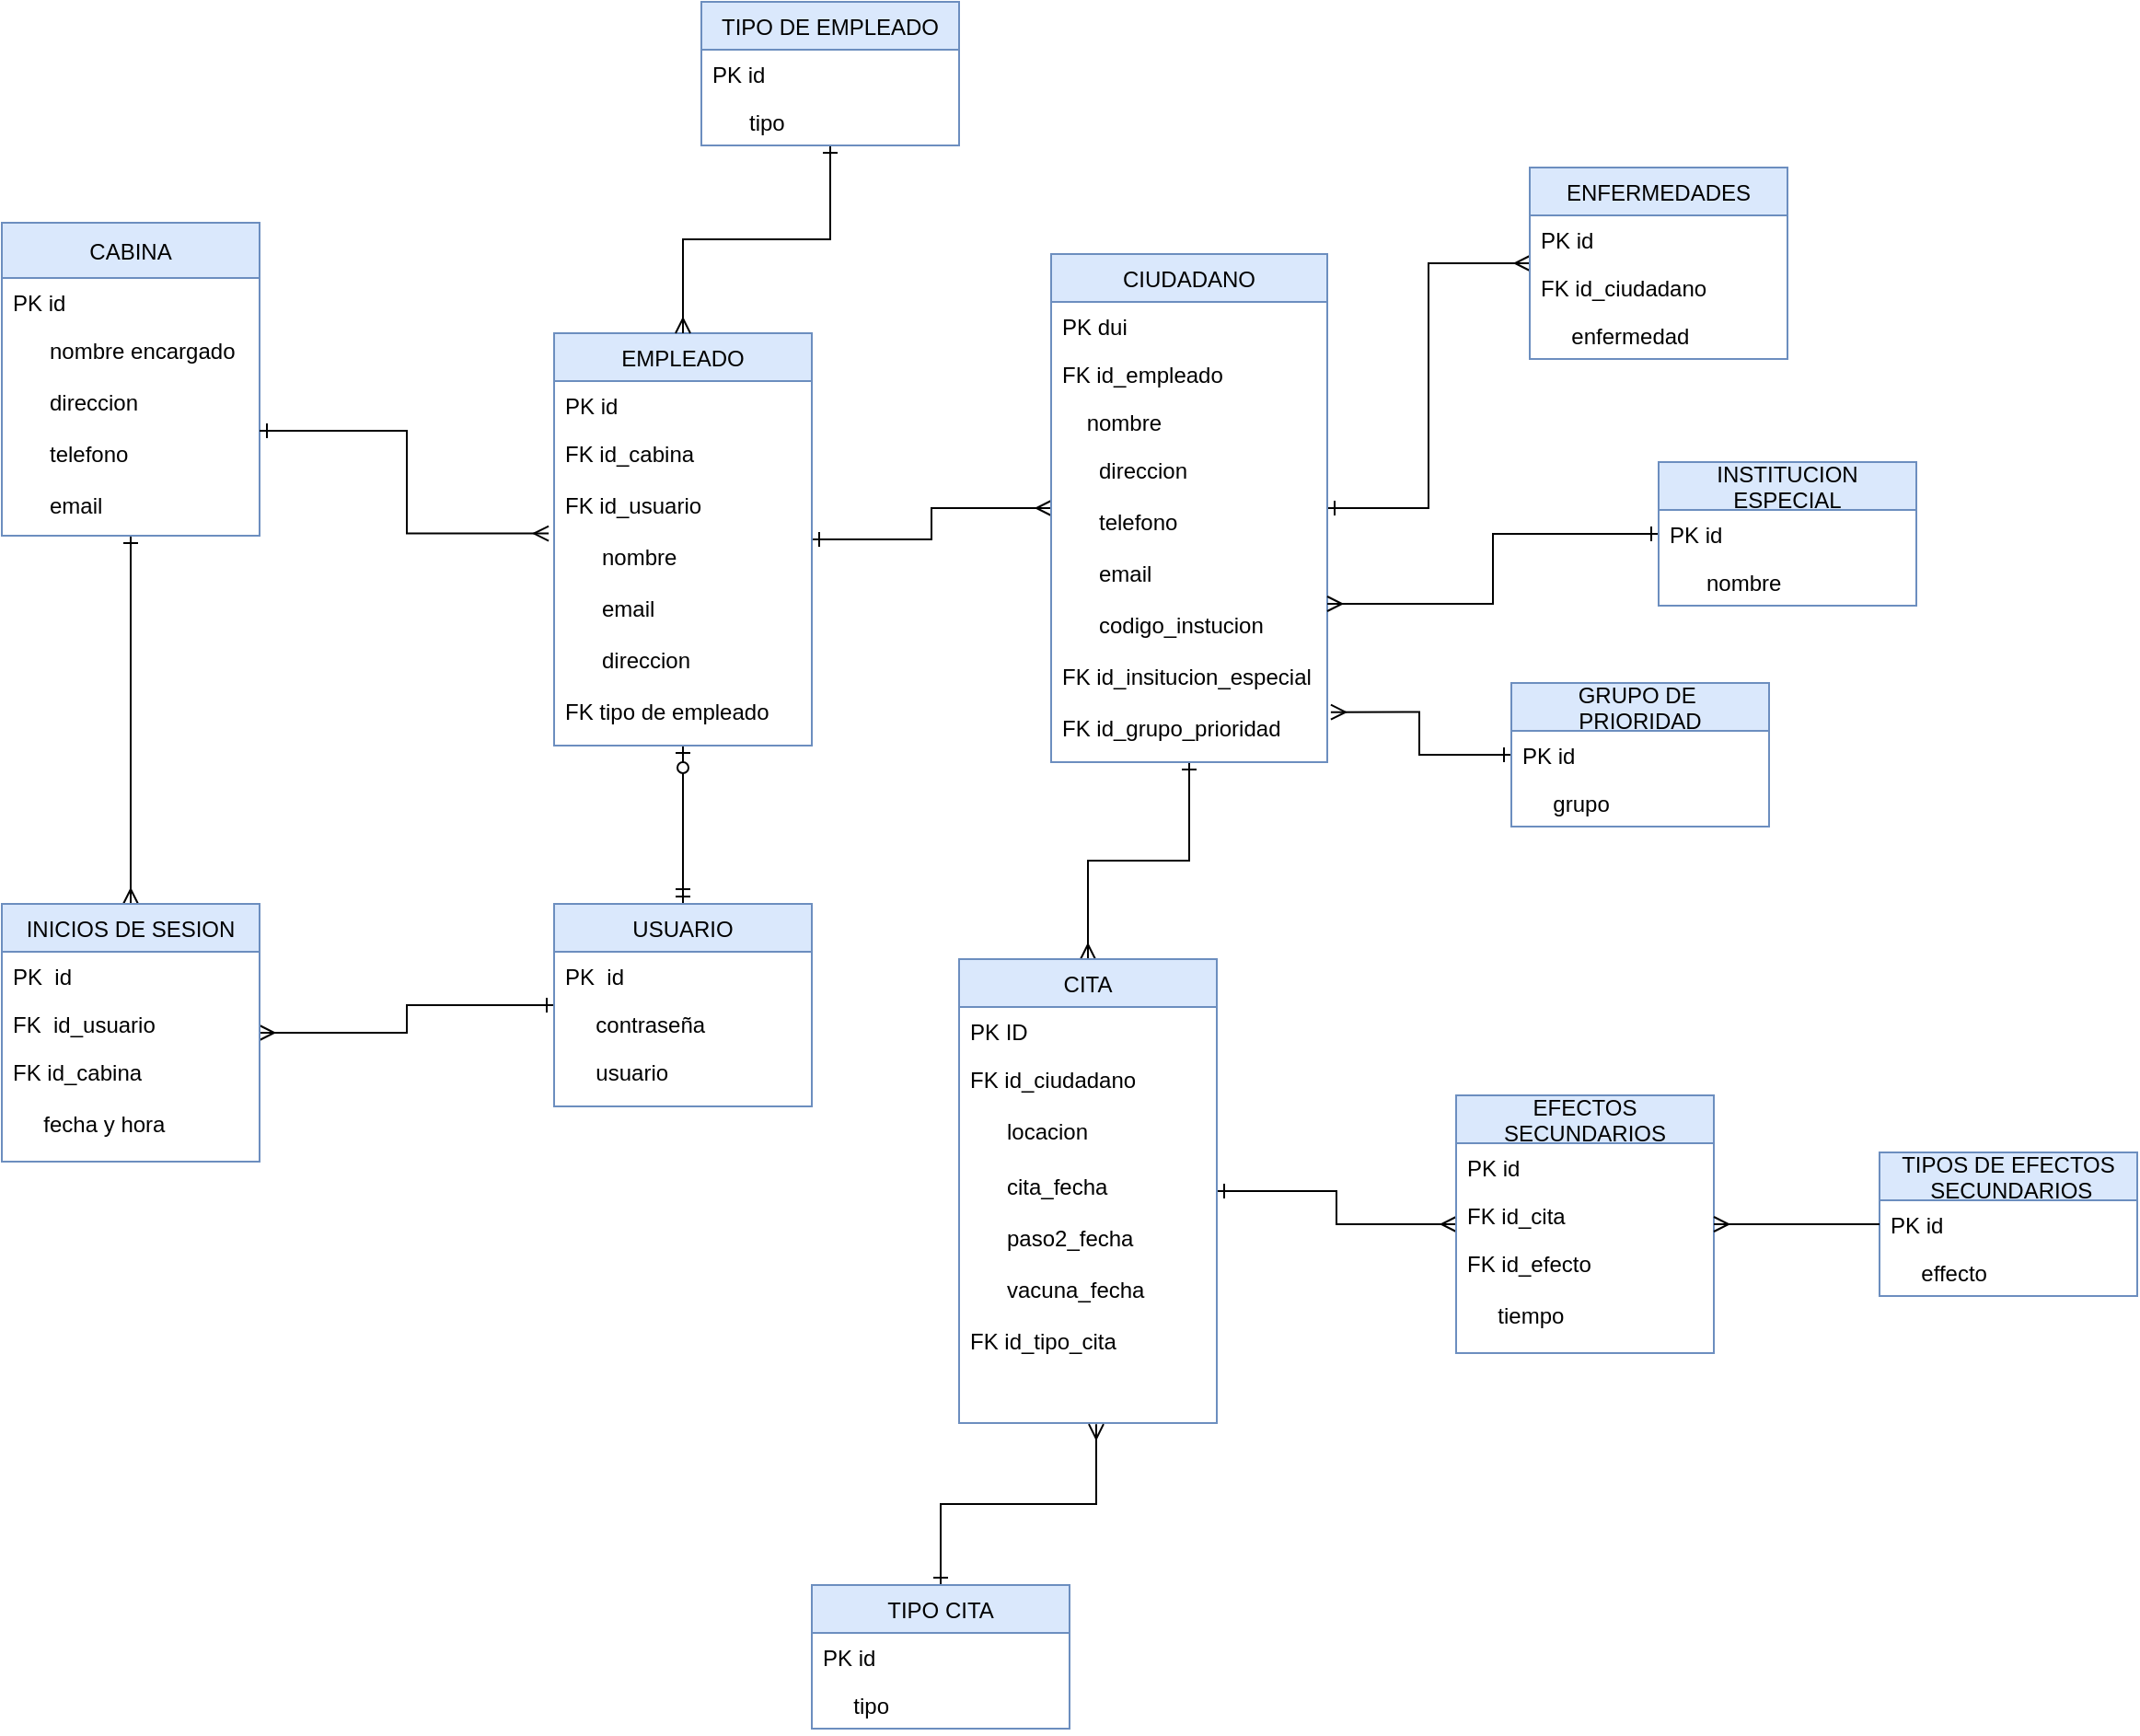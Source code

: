 <mxfile version="14.8.2" type="device"><diagram id="vft-TGcvYifocsDjNn9N" name="Page-1"><mxGraphModel dx="868" dy="1619" grid="1" gridSize="10" guides="1" tooltips="1" connect="1" arrows="1" fold="1" page="1" pageScale="1" pageWidth="827" pageHeight="1169" math="0" shadow="0"><root><mxCell id="0"/><mxCell id="1" parent="0"/><mxCell id="hWnqum1ooopdbffJmbuA-13" style="edgeStyle=orthogonalEdgeStyle;rounded=0;orthogonalLoop=1;jettySize=auto;html=1;entryX=0.5;entryY=0;entryDx=0;entryDy=0;fontColor=#000000;startArrow=ERone;startFill=0;endArrow=ERmany;endFill=0;" parent="1" source="ZFXxuJkuyTmmBfgGB5lG-1" target="IjbTSmRf4Wlg_GDGKafd-1" edge="1"><mxGeometry relative="1" as="geometry"><mxPoint x="370" y="477" as="targetPoint"/></mxGeometry></mxCell><mxCell id="ZFXxuJkuyTmmBfgGB5lG-1" value="CABINA" style="swimlane;fontStyle=0;childLayout=stackLayout;horizontal=1;startSize=30;fillColor=#dae8fc;horizontalStack=0;resizeParent=1;resizeParentMax=0;resizeLast=0;collapsible=1;marginBottom=0;strokeColor=#6c8ebf;" parent="1" vertex="1"><mxGeometry x="300" y="110" width="140" height="170" as="geometry"><mxRectangle x="140" y="130" width="70" height="26" as="alternateBounds"/></mxGeometry></mxCell><mxCell id="ZFXxuJkuyTmmBfgGB5lG-2" value="PK id" style="text;strokeColor=none;fillColor=none;align=left;verticalAlign=top;spacingLeft=4;spacingRight=4;overflow=hidden;rotatable=0;points=[[0,0.5],[1,0.5]];portConstraint=eastwest;labelBackgroundColor=none;fontStyle=0" parent="ZFXxuJkuyTmmBfgGB5lG-1" vertex="1"><mxGeometry y="30" width="140" height="26" as="geometry"/></mxCell><mxCell id="ZFXxuJkuyTmmBfgGB5lG-4" value="      nombre encargado&#10;&#10;      direccion&#10;&#10;      telefono&#10;&#10;      email&#10;&#10;&#10;" style="text;strokeColor=none;fillColor=none;align=left;verticalAlign=top;spacingLeft=4;spacingRight=4;overflow=hidden;rotatable=0;points=[[0,0.5],[1,0.5]];portConstraint=eastwest;" parent="ZFXxuJkuyTmmBfgGB5lG-1" vertex="1"><mxGeometry y="56" width="140" height="114" as="geometry"/></mxCell><mxCell id="hWnqum1ooopdbffJmbuA-3" style="edgeStyle=orthogonalEdgeStyle;rounded=0;orthogonalLoop=1;jettySize=auto;html=1;startArrow=ERone;startFill=0;endArrow=ERmany;endFill=0;entryX=0;entryY=0.5;entryDx=0;entryDy=0;" parent="1" source="ZFXxuJkuyTmmBfgGB5lG-5" target="ZFXxuJkuyTmmBfgGB5lG-9" edge="1"><mxGeometry relative="1" as="geometry"><mxPoint x="1020" y="130" as="targetPoint"/></mxGeometry></mxCell><mxCell id="LMuRYbtlPkAzUhbYc0_V-6" style="edgeStyle=orthogonalEdgeStyle;rounded=0;orthogonalLoop=1;jettySize=auto;html=1;entryX=0.5;entryY=0;entryDx=0;entryDy=0;startArrow=ERzeroToOne;startFill=1;endArrow=ERmandOne;endFill=0;" parent="1" source="ZFXxuJkuyTmmBfgGB5lG-5" target="ZFXxuJkuyTmmBfgGB5lG-17" edge="1"><mxGeometry relative="1" as="geometry"/></mxCell><mxCell id="ZFXxuJkuyTmmBfgGB5lG-5" value="EMPLEADO" style="swimlane;fontStyle=0;childLayout=stackLayout;horizontal=1;startSize=26;fillColor=#dae8fc;horizontalStack=0;resizeParent=1;resizeParentMax=0;resizeLast=0;collapsible=1;marginBottom=0;strokeColor=#6c8ebf;" parent="1" vertex="1"><mxGeometry x="600" y="170" width="140" height="224" as="geometry"/></mxCell><mxCell id="ZFXxuJkuyTmmBfgGB5lG-6" value="PK id" style="text;strokeColor=none;fillColor=none;align=left;verticalAlign=top;spacingLeft=4;spacingRight=4;overflow=hidden;rotatable=0;points=[[0,0.5],[1,0.5]];portConstraint=eastwest;fontStyle=0;" parent="ZFXxuJkuyTmmBfgGB5lG-5" vertex="1"><mxGeometry y="26" width="140" height="26" as="geometry"/></mxCell><mxCell id="ZFXxuJkuyTmmBfgGB5lG-7" value="FK id_cabina&#10;&#10;FK id_usuario&#10;&#10;      nombre&#10;&#10;      email&#10;&#10;      direccion&#10;&#10;FK tipo de empleado&#10;" style="text;strokeColor=none;fillColor=none;align=left;verticalAlign=top;spacingLeft=4;spacingRight=4;overflow=hidden;rotatable=0;points=[[0,0.5],[1,0.5]];portConstraint=eastwest;" parent="ZFXxuJkuyTmmBfgGB5lG-5" vertex="1"><mxGeometry y="52" width="140" height="172" as="geometry"/></mxCell><mxCell id="hWnqum1ooopdbffJmbuA-21" style="edgeStyle=orthogonalEdgeStyle;rounded=0;orthogonalLoop=1;jettySize=auto;html=1;entryX=0.5;entryY=0;entryDx=0;entryDy=0;fontColor=#000000;startArrow=ERone;startFill=0;endArrow=ERmany;endFill=0;" parent="1" source="ZFXxuJkuyTmmBfgGB5lG-9" target="ZFXxuJkuyTmmBfgGB5lG-13" edge="1"><mxGeometry relative="1" as="geometry"/></mxCell><mxCell id="AHOeI2qJWnrmnzJPubKU-26" style="edgeStyle=orthogonalEdgeStyle;rounded=0;orthogonalLoop=1;jettySize=auto;html=1;startArrow=ERone;startFill=0;endArrow=ERmany;endFill=0;" parent="1" source="ZFXxuJkuyTmmBfgGB5lG-9" target="AHOeI2qJWnrmnzJPubKU-16" edge="1"><mxGeometry relative="1" as="geometry"/></mxCell><mxCell id="ZFXxuJkuyTmmBfgGB5lG-9" value="CIUDADANO" style="swimlane;fontStyle=0;childLayout=stackLayout;horizontal=1;startSize=26;fillColor=#dae8fc;horizontalStack=0;resizeParent=1;resizeParentMax=0;resizeLast=0;collapsible=1;marginBottom=0;strokeColor=#6c8ebf;" parent="1" vertex="1"><mxGeometry x="870" y="127" width="150" height="276" as="geometry"/></mxCell><mxCell id="ZFXxuJkuyTmmBfgGB5lG-10" value="PK dui" style="text;strokeColor=none;fillColor=none;align=left;verticalAlign=top;spacingLeft=4;spacingRight=4;overflow=hidden;rotatable=0;points=[[0,0.5],[1,0.5]];portConstraint=eastwest;fontStyle=0" parent="ZFXxuJkuyTmmBfgGB5lG-9" vertex="1"><mxGeometry y="26" width="150" height="26" as="geometry"/></mxCell><mxCell id="hWnqum1ooopdbffJmbuA-5" value="FK id_empleado" style="text;strokeColor=none;fillColor=none;align=left;verticalAlign=top;spacingLeft=4;spacingRight=4;overflow=hidden;rotatable=0;points=[[0,0.5],[1,0.5]];portConstraint=eastwest;fontStyle=0" parent="ZFXxuJkuyTmmBfgGB5lG-9" vertex="1"><mxGeometry y="52" width="150" height="26" as="geometry"/></mxCell><mxCell id="ZFXxuJkuyTmmBfgGB5lG-11" value="      nombre" style="text;strokeColor=none;fillColor=none;align=left;verticalAlign=top;spacingLeft=4;spacingRight=4;overflow=hidden;rotatable=0;points=[[0,0.5],[1,0.5]];portConstraint=eastwest;" parent="ZFXxuJkuyTmmBfgGB5lG-9" vertex="1"><mxGeometry y="78" width="150" height="26" as="geometry"/></mxCell><mxCell id="ZFXxuJkuyTmmBfgGB5lG-12" value="      direccion&#10;&#10;      telefono&#10;&#10;      email &#10;&#10;      codigo_instucion     &#10;    &#10;FK id_insitucion_especial&#10;&#10;FK id_grupo_prioridad " style="text;strokeColor=none;fillColor=none;align=left;verticalAlign=top;spacingLeft=4;spacingRight=4;overflow=hidden;rotatable=0;points=[[0,0.5],[1,0.5]];portConstraint=eastwest;fontStyle=0" parent="ZFXxuJkuyTmmBfgGB5lG-9" vertex="1"><mxGeometry y="104" width="150" height="172" as="geometry"/></mxCell><mxCell id="AHOeI2qJWnrmnzJPubKU-31" style="edgeStyle=orthogonalEdgeStyle;rounded=0;orthogonalLoop=1;jettySize=auto;html=1;startArrow=ERone;startFill=0;endArrow=ERmany;endFill=0;" parent="1" source="ZFXxuJkuyTmmBfgGB5lG-13" target="AHOeI2qJWnrmnzJPubKU-27" edge="1"><mxGeometry relative="1" as="geometry"/></mxCell><mxCell id="ZFXxuJkuyTmmBfgGB5lG-13" value="CITA" style="swimlane;fontStyle=0;childLayout=stackLayout;horizontal=1;startSize=26;fillColor=#dae8fc;horizontalStack=0;resizeParent=1;resizeParentMax=0;resizeLast=0;collapsible=1;marginBottom=0;strokeColor=#6c8ebf;" parent="1" vertex="1"><mxGeometry x="820" y="510" width="140" height="252" as="geometry"/></mxCell><mxCell id="ZFXxuJkuyTmmBfgGB5lG-14" value="PK ID" style="text;strokeColor=none;fillColor=none;align=left;verticalAlign=top;spacingLeft=4;spacingRight=4;overflow=hidden;rotatable=0;points=[[0,0.5],[1,0.5]];portConstraint=eastwest;fontStyle=0" parent="ZFXxuJkuyTmmBfgGB5lG-13" vertex="1"><mxGeometry y="26" width="140" height="26" as="geometry"/></mxCell><mxCell id="ZFXxuJkuyTmmBfgGB5lG-15" value="FK id_ciudadano&#10;&#10;      locacion" style="text;strokeColor=none;fillColor=none;align=left;verticalAlign=top;spacingLeft=4;spacingRight=4;overflow=hidden;rotatable=0;points=[[0,0.5],[1,0.5]];portConstraint=eastwest;" parent="ZFXxuJkuyTmmBfgGB5lG-13" vertex="1"><mxGeometry y="52" width="140" height="58" as="geometry"/></mxCell><mxCell id="ZFXxuJkuyTmmBfgGB5lG-16" value="      cita_fecha&#10;&#10;      paso2_fecha&#10;&#10;      vacuna_fecha&#10;&#10;FK id_tipo_cita" style="text;strokeColor=none;fillColor=none;align=left;verticalAlign=top;spacingLeft=4;spacingRight=4;overflow=hidden;rotatable=0;points=[[0,0.5],[1,0.5]];portConstraint=eastwest;fontStyle=0" parent="ZFXxuJkuyTmmBfgGB5lG-13" vertex="1"><mxGeometry y="110" width="140" height="142" as="geometry"/></mxCell><mxCell id="hWnqum1ooopdbffJmbuA-14" style="edgeStyle=orthogonalEdgeStyle;rounded=0;orthogonalLoop=1;jettySize=auto;html=1;fontColor=#000000;startArrow=ERone;startFill=0;endArrow=ERmany;endFill=0;" parent="1" source="ZFXxuJkuyTmmBfgGB5lG-17" target="IjbTSmRf4Wlg_GDGKafd-1" edge="1"><mxGeometry relative="1" as="geometry"><mxPoint x="450" y="535" as="targetPoint"/></mxGeometry></mxCell><mxCell id="ZFXxuJkuyTmmBfgGB5lG-17" value="USUARIO" style="swimlane;fontStyle=0;childLayout=stackLayout;horizontal=1;startSize=26;fillColor=#dae8fc;horizontalStack=0;resizeParent=1;resizeParentMax=0;resizeLast=0;collapsible=1;marginBottom=0;strokeColor=#6c8ebf;" parent="1" vertex="1"><mxGeometry x="600" y="480" width="140" height="110" as="geometry"><mxRectangle x="280" y="285" width="90" height="26" as="alternateBounds"/></mxGeometry></mxCell><mxCell id="ZFXxuJkuyTmmBfgGB5lG-18" value="PK  id" style="text;strokeColor=none;fillColor=none;align=left;verticalAlign=top;spacingLeft=4;spacingRight=4;overflow=hidden;rotatable=0;points=[[0,0.5],[1,0.5]];portConstraint=eastwest;fontStyle=0" parent="ZFXxuJkuyTmmBfgGB5lG-17" vertex="1"><mxGeometry y="26" width="140" height="26" as="geometry"/></mxCell><mxCell id="ZFXxuJkuyTmmBfgGB5lG-19" value="      contraseña" style="text;strokeColor=none;fillColor=none;align=left;verticalAlign=top;spacingLeft=4;spacingRight=4;overflow=hidden;rotatable=0;points=[[0,0.5],[1,0.5]];portConstraint=eastwest;" parent="ZFXxuJkuyTmmBfgGB5lG-17" vertex="1"><mxGeometry y="52" width="140" height="26" as="geometry"/></mxCell><mxCell id="ZFXxuJkuyTmmBfgGB5lG-20" value="      usuario&#10;" style="text;strokeColor=none;fillColor=none;align=left;verticalAlign=top;spacingLeft=4;spacingRight=4;overflow=hidden;rotatable=0;points=[[0,0.5],[1,0.5]];portConstraint=eastwest;fontStyle=0" parent="ZFXxuJkuyTmmBfgGB5lG-17" vertex="1"><mxGeometry y="78" width="140" height="32" as="geometry"/></mxCell><mxCell id="AHOeI2qJWnrmnzJPubKU-16" value="ENFERMEDADES" style="swimlane;fontStyle=0;childLayout=stackLayout;horizontal=1;startSize=26;fillColor=#dae8fc;horizontalStack=0;resizeParent=1;resizeParentMax=0;resizeLast=0;collapsible=1;marginBottom=0;strokeColor=#6c8ebf;" parent="1" vertex="1"><mxGeometry x="1130" y="80" width="140" height="104" as="geometry"/></mxCell><mxCell id="AHOeI2qJWnrmnzJPubKU-17" value="PK id" style="text;strokeColor=none;fillColor=none;align=left;verticalAlign=top;spacingLeft=4;spacingRight=4;overflow=hidden;rotatable=0;points=[[0,0.5],[1,0.5]];portConstraint=eastwest;fontStyle=0" parent="AHOeI2qJWnrmnzJPubKU-16" vertex="1"><mxGeometry y="26" width="140" height="26" as="geometry"/></mxCell><mxCell id="AHOeI2qJWnrmnzJPubKU-18" value="FK id_ciudadano" style="text;strokeColor=none;fillColor=none;align=left;verticalAlign=top;spacingLeft=4;spacingRight=4;overflow=hidden;rotatable=0;points=[[0,0.5],[1,0.5]];portConstraint=eastwest;fontStyle=0" parent="AHOeI2qJWnrmnzJPubKU-16" vertex="1"><mxGeometry y="52" width="140" height="26" as="geometry"/></mxCell><mxCell id="AHOeI2qJWnrmnzJPubKU-19" value="        enfermedad" style="text;strokeColor=none;fillColor=none;align=left;verticalAlign=top;spacingLeft=4;spacingRight=4;overflow=hidden;rotatable=0;points=[[0,0.5],[1,0.5]];portConstraint=eastwest;" parent="AHOeI2qJWnrmnzJPubKU-16" vertex="1"><mxGeometry y="78" width="140" height="26" as="geometry"/></mxCell><mxCell id="AHOeI2qJWnrmnzJPubKU-27" value="EFECTOS &#10;SECUNDARIOS" style="swimlane;fontStyle=0;childLayout=stackLayout;horizontal=1;startSize=26;fillColor=#dae8fc;horizontalStack=0;resizeParent=1;resizeParentMax=0;resizeLast=0;collapsible=1;marginBottom=0;strokeColor=#6c8ebf;" parent="1" vertex="1"><mxGeometry x="1090" y="584" width="140" height="140" as="geometry"/></mxCell><mxCell id="AHOeI2qJWnrmnzJPubKU-28" value="PK id" style="text;strokeColor=none;fillColor=none;align=left;verticalAlign=top;spacingLeft=4;spacingRight=4;overflow=hidden;rotatable=0;points=[[0,0.5],[1,0.5]];portConstraint=eastwest;fontStyle=0" parent="AHOeI2qJWnrmnzJPubKU-27" vertex="1"><mxGeometry y="26" width="140" height="26" as="geometry"/></mxCell><mxCell id="AHOeI2qJWnrmnzJPubKU-29" value="FK id_cita" style="text;strokeColor=none;fillColor=none;align=left;verticalAlign=top;spacingLeft=4;spacingRight=4;overflow=hidden;rotatable=0;points=[[0,0.5],[1,0.5]];portConstraint=eastwest;fontStyle=0" parent="AHOeI2qJWnrmnzJPubKU-27" vertex="1"><mxGeometry y="52" width="140" height="26" as="geometry"/></mxCell><mxCell id="AHOeI2qJWnrmnzJPubKU-30" value="FK id_efecto&#10;&#10;     tiempo&#10;" style="text;strokeColor=none;fillColor=none;align=left;verticalAlign=top;spacingLeft=4;spacingRight=4;overflow=hidden;rotatable=0;points=[[0,0.5],[1,0.5]];portConstraint=eastwest;" parent="AHOeI2qJWnrmnzJPubKU-27" vertex="1"><mxGeometry y="78" width="140" height="62" as="geometry"/></mxCell><mxCell id="AHOeI2qJWnrmnzJPubKU-36" style="edgeStyle=orthogonalEdgeStyle;rounded=0;orthogonalLoop=1;jettySize=auto;html=1;startArrow=ERone;startFill=0;endArrow=ERmany;endFill=0;" parent="1" source="AHOeI2qJWnrmnzJPubKU-32" target="ZFXxuJkuyTmmBfgGB5lG-12" edge="1"><mxGeometry relative="1" as="geometry"/></mxCell><mxCell id="AHOeI2qJWnrmnzJPubKU-32" value="INSTITUCION &#10;ESPECIAL" style="swimlane;fontStyle=0;childLayout=stackLayout;horizontal=1;startSize=26;fillColor=#dae8fc;horizontalStack=0;resizeParent=1;resizeParentMax=0;resizeLast=0;collapsible=1;marginBottom=0;strokeColor=#6c8ebf;" parent="1" vertex="1"><mxGeometry x="1200" y="240" width="140" height="78" as="geometry"/></mxCell><mxCell id="AHOeI2qJWnrmnzJPubKU-33" value="PK id" style="text;strokeColor=none;fillColor=none;align=left;verticalAlign=top;spacingLeft=4;spacingRight=4;overflow=hidden;rotatable=0;points=[[0,0.5],[1,0.5]];portConstraint=eastwest;fontStyle=0" parent="AHOeI2qJWnrmnzJPubKU-32" vertex="1"><mxGeometry y="26" width="140" height="26" as="geometry"/></mxCell><mxCell id="AHOeI2qJWnrmnzJPubKU-35" value="      nombre" style="text;strokeColor=none;fillColor=none;align=left;verticalAlign=top;spacingLeft=4;spacingRight=4;overflow=hidden;rotatable=0;points=[[0,0.5],[1,0.5]];portConstraint=eastwest;" parent="AHOeI2qJWnrmnzJPubKU-32" vertex="1"><mxGeometry y="52" width="140" height="26" as="geometry"/></mxCell><mxCell id="AHOeI2qJWnrmnzJPubKU-40" style="edgeStyle=orthogonalEdgeStyle;rounded=0;orthogonalLoop=1;jettySize=auto;html=1;entryX=1.013;entryY=0.842;entryDx=0;entryDy=0;entryPerimeter=0;startArrow=ERone;startFill=0;endArrow=ERmany;endFill=0;" parent="1" source="AHOeI2qJWnrmnzJPubKU-37" target="ZFXxuJkuyTmmBfgGB5lG-12" edge="1"><mxGeometry relative="1" as="geometry"/></mxCell><mxCell id="AHOeI2qJWnrmnzJPubKU-37" value="GRUPO DE &#10;PRIORIDAD" style="swimlane;fontStyle=0;childLayout=stackLayout;horizontal=1;startSize=26;fillColor=#dae8fc;horizontalStack=0;resizeParent=1;resizeParentMax=0;resizeLast=0;collapsible=1;marginBottom=0;strokeColor=#6c8ebf;" parent="1" vertex="1"><mxGeometry x="1120" y="360" width="140" height="78" as="geometry"/></mxCell><mxCell id="AHOeI2qJWnrmnzJPubKU-38" value="PK id" style="text;strokeColor=none;fillColor=none;align=left;verticalAlign=top;spacingLeft=4;spacingRight=4;overflow=hidden;rotatable=0;points=[[0,0.5],[1,0.5]];portConstraint=eastwest;fontStyle=0" parent="AHOeI2qJWnrmnzJPubKU-37" vertex="1"><mxGeometry y="26" width="140" height="26" as="geometry"/></mxCell><mxCell id="AHOeI2qJWnrmnzJPubKU-39" value="      grupo" style="text;strokeColor=none;fillColor=none;align=left;verticalAlign=top;spacingLeft=4;spacingRight=4;overflow=hidden;rotatable=0;points=[[0,0.5],[1,0.5]];portConstraint=eastwest;" parent="AHOeI2qJWnrmnzJPubKU-37" vertex="1"><mxGeometry y="52" width="140" height="26" as="geometry"/></mxCell><mxCell id="AHOeI2qJWnrmnzJPubKU-44" style="edgeStyle=orthogonalEdgeStyle;rounded=0;orthogonalLoop=1;jettySize=auto;html=1;entryX=0.532;entryY=1.004;entryDx=0;entryDy=0;entryPerimeter=0;startArrow=ERone;startFill=0;endArrow=ERmany;endFill=0;" parent="1" source="AHOeI2qJWnrmnzJPubKU-41" target="ZFXxuJkuyTmmBfgGB5lG-16" edge="1"><mxGeometry relative="1" as="geometry"/></mxCell><mxCell id="AHOeI2qJWnrmnzJPubKU-41" value="TIPO CITA" style="swimlane;fontStyle=0;childLayout=stackLayout;horizontal=1;startSize=26;fillColor=#dae8fc;horizontalStack=0;resizeParent=1;resizeParentMax=0;resizeLast=0;collapsible=1;marginBottom=0;strokeColor=#6c8ebf;" parent="1" vertex="1"><mxGeometry x="740" y="850" width="140" height="78" as="geometry"/></mxCell><mxCell id="AHOeI2qJWnrmnzJPubKU-42" value="PK id" style="text;strokeColor=none;fillColor=none;align=left;verticalAlign=top;spacingLeft=4;spacingRight=4;overflow=hidden;rotatable=0;points=[[0,0.5],[1,0.5]];portConstraint=eastwest;fontStyle=0" parent="AHOeI2qJWnrmnzJPubKU-41" vertex="1"><mxGeometry y="26" width="140" height="26" as="geometry"/></mxCell><mxCell id="AHOeI2qJWnrmnzJPubKU-43" value="      tipo" style="text;strokeColor=none;fillColor=none;align=left;verticalAlign=top;spacingLeft=4;spacingRight=4;overflow=hidden;rotatable=0;points=[[0,0.5],[1,0.5]];portConstraint=eastwest;" parent="AHOeI2qJWnrmnzJPubKU-41" vertex="1"><mxGeometry y="52" width="140" height="26" as="geometry"/></mxCell><mxCell id="LMuRYbtlPkAzUhbYc0_V-4" style="edgeStyle=orthogonalEdgeStyle;rounded=0;orthogonalLoop=1;jettySize=auto;html=1;entryX=0.5;entryY=0;entryDx=0;entryDy=0;endArrow=ERmany;endFill=0;startArrow=ERone;startFill=0;" parent="1" source="LMuRYbtlPkAzUhbYc0_V-1" target="ZFXxuJkuyTmmBfgGB5lG-5" edge="1"><mxGeometry relative="1" as="geometry"/></mxCell><mxCell id="LMuRYbtlPkAzUhbYc0_V-1" value="TIPO DE EMPLEADO" style="swimlane;fontStyle=0;childLayout=stackLayout;horizontal=1;startSize=26;fillColor=#dae8fc;horizontalStack=0;resizeParent=1;resizeParentMax=0;resizeLast=0;collapsible=1;marginBottom=0;strokeColor=#6c8ebf;" parent="1" vertex="1"><mxGeometry x="680" y="-10" width="140" height="78" as="geometry"><mxRectangle x="680" y="-10" width="150" height="26" as="alternateBounds"/></mxGeometry></mxCell><mxCell id="LMuRYbtlPkAzUhbYc0_V-2" value="PK id" style="text;strokeColor=none;fillColor=none;align=left;verticalAlign=top;spacingLeft=4;spacingRight=4;overflow=hidden;rotatable=0;points=[[0,0.5],[1,0.5]];portConstraint=eastwest;fontStyle=0" parent="LMuRYbtlPkAzUhbYc0_V-1" vertex="1"><mxGeometry y="26" width="140" height="26" as="geometry"/></mxCell><mxCell id="LMuRYbtlPkAzUhbYc0_V-3" value="      tipo" style="text;strokeColor=none;fillColor=none;align=left;verticalAlign=top;spacingLeft=4;spacingRight=4;overflow=hidden;rotatable=0;points=[[0,0.5],[1,0.5]];portConstraint=eastwest;" parent="LMuRYbtlPkAzUhbYc0_V-1" vertex="1"><mxGeometry y="52" width="140" height="26" as="geometry"/></mxCell><mxCell id="LMuRYbtlPkAzUhbYc0_V-5" style="edgeStyle=orthogonalEdgeStyle;rounded=0;orthogonalLoop=1;jettySize=auto;html=1;entryX=-0.021;entryY=0.33;entryDx=0;entryDy=0;entryPerimeter=0;startArrow=ERone;startFill=0;endArrow=ERmany;endFill=0;" parent="1" source="ZFXxuJkuyTmmBfgGB5lG-4" target="ZFXxuJkuyTmmBfgGB5lG-7" edge="1"><mxGeometry relative="1" as="geometry"/></mxCell><mxCell id="IjbTSmRf4Wlg_GDGKafd-1" value="INICIOS DE SESION" style="swimlane;fontStyle=0;childLayout=stackLayout;horizontal=1;startSize=26;fillColor=#dae8fc;horizontalStack=0;resizeParent=1;resizeParentMax=0;resizeLast=0;collapsible=1;marginBottom=0;strokeColor=#6c8ebf;" vertex="1" parent="1"><mxGeometry x="300" y="480" width="140" height="140" as="geometry"><mxRectangle x="280" y="285" width="90" height="26" as="alternateBounds"/></mxGeometry></mxCell><mxCell id="IjbTSmRf4Wlg_GDGKafd-2" value="PK  id" style="text;strokeColor=none;fillColor=none;align=left;verticalAlign=top;spacingLeft=4;spacingRight=4;overflow=hidden;rotatable=0;points=[[0,0.5],[1,0.5]];portConstraint=eastwest;fontStyle=0" vertex="1" parent="IjbTSmRf4Wlg_GDGKafd-1"><mxGeometry y="26" width="140" height="26" as="geometry"/></mxCell><mxCell id="IjbTSmRf4Wlg_GDGKafd-3" value="FK  id_usuario" style="text;strokeColor=none;fillColor=none;align=left;verticalAlign=top;spacingLeft=4;spacingRight=4;overflow=hidden;rotatable=0;points=[[0,0.5],[1,0.5]];portConstraint=eastwest;" vertex="1" parent="IjbTSmRf4Wlg_GDGKafd-1"><mxGeometry y="52" width="140" height="26" as="geometry"/></mxCell><mxCell id="IjbTSmRf4Wlg_GDGKafd-4" value="FK id_cabina&#10;&#10;      fecha y hora" style="text;strokeColor=none;fillColor=none;align=left;verticalAlign=top;spacingLeft=4;spacingRight=4;overflow=hidden;rotatable=0;points=[[0,0.5],[1,0.5]];portConstraint=eastwest;fontStyle=0" vertex="1" parent="IjbTSmRf4Wlg_GDGKafd-1"><mxGeometry y="78" width="140" height="62" as="geometry"/></mxCell><mxCell id="IjbTSmRf4Wlg_GDGKafd-5" value="TIPOS DE EFECTOS&#10; SECUNDARIOS" style="swimlane;fontStyle=0;childLayout=stackLayout;horizontal=1;startSize=26;fillColor=#dae8fc;horizontalStack=0;resizeParent=1;resizeParentMax=0;resizeLast=0;collapsible=1;marginBottom=0;strokeColor=#6c8ebf;" vertex="1" parent="1"><mxGeometry x="1320" y="615" width="140" height="78" as="geometry"/></mxCell><mxCell id="IjbTSmRf4Wlg_GDGKafd-6" value="PK id" style="text;strokeColor=none;fillColor=none;align=left;verticalAlign=top;spacingLeft=4;spacingRight=4;overflow=hidden;rotatable=0;points=[[0,0.5],[1,0.5]];portConstraint=eastwest;fontStyle=0" vertex="1" parent="IjbTSmRf4Wlg_GDGKafd-5"><mxGeometry y="26" width="140" height="26" as="geometry"/></mxCell><mxCell id="IjbTSmRf4Wlg_GDGKafd-7" value="     effecto" style="text;strokeColor=none;fillColor=none;align=left;verticalAlign=top;spacingLeft=4;spacingRight=4;overflow=hidden;rotatable=0;points=[[0,0.5],[1,0.5]];portConstraint=eastwest;" vertex="1" parent="IjbTSmRf4Wlg_GDGKafd-5"><mxGeometry y="52" width="140" height="26" as="geometry"/></mxCell><mxCell id="IjbTSmRf4Wlg_GDGKafd-8" style="edgeStyle=orthogonalEdgeStyle;rounded=0;orthogonalLoop=1;jettySize=auto;html=1;endArrow=ERmany;endFill=0;" edge="1" parent="1" source="IjbTSmRf4Wlg_GDGKafd-6" target="AHOeI2qJWnrmnzJPubKU-27"><mxGeometry relative="1" as="geometry"/></mxCell></root></mxGraphModel></diagram></mxfile>